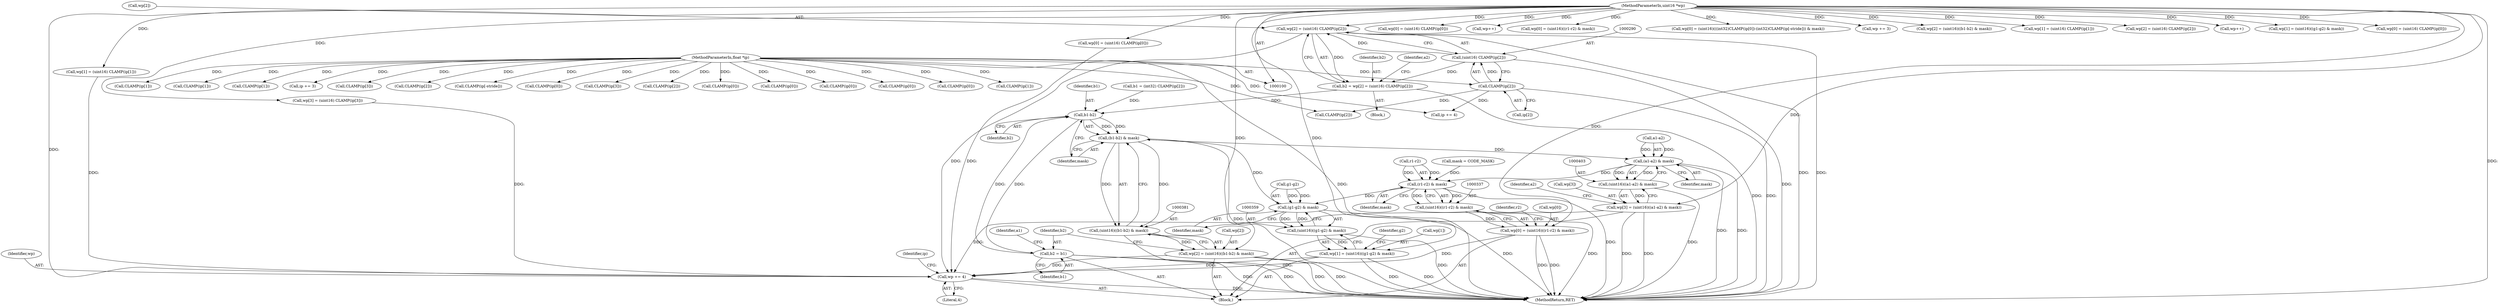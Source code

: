 digraph "0_libtiff_83a4b92815ea04969d494416eaae3d4c6b338e4a#diff-c8b4b355f9b5c06d585b23138e1c185f_1@pointer" {
"1000285" [label="(Call,wp[2] = (uint16) CLAMP(ip[2]))"];
"1000104" [label="(MethodParameterIn,uint16 *wp)"];
"1000289" [label="(Call,(uint16) CLAMP(ip[2]))"];
"1000291" [label="(Call,CLAMP(ip[2]))"];
"1000101" [label="(MethodParameterIn,float *ip)"];
"1000283" [label="(Call,b2 = wp[2] = (uint16) CLAMP(ip[2]))"];
"1000383" [label="(Call,b1-b2)"];
"1000382" [label="(Call,(b1-b2) & mask)"];
"1000380" [label="(Call,(uint16)((b1-b2) & mask))"];
"1000376" [label="(Call,wp[2] = (uint16)((b1-b2) & mask))"];
"1000318" [label="(Call,wp += 4)"];
"1000404" [label="(Call,(a1-a2) & mask)"];
"1000338" [label="(Call,(r1-r2) & mask)"];
"1000336" [label="(Call,(uint16)((r1-r2) & mask))"];
"1000332" [label="(Call,wp[0] = (uint16)((r1-r2) & mask))"];
"1000360" [label="(Call,(g1-g2) & mask)"];
"1000358" [label="(Call,(uint16)((g1-g2) & mask))"];
"1000354" [label="(Call,wp[1] = (uint16)((g1-g2) & mask))"];
"1000402" [label="(Call,(uint16)((a1-a2) & mask))"];
"1000398" [label="(Call,wp[3] = (uint16)((a1-a2) & mask))"];
"1000387" [label="(Call,b2 = b1)"];
"1000136" [label="(Call,wp[0] = (uint16) CLAMP(ip[0]))"];
"1000408" [label="(Identifier,mask)"];
"1000422" [label="(Call,CLAMP(ip[0]))"];
"1000342" [label="(Identifier,mask)"];
"1000322" [label="(Identifier,ip)"];
"1000339" [label="(Call,r1-r2)"];
"1000191" [label="(Call,CLAMP(ip[0]))"];
"1000426" [label="(Call,wp++)"];
"1000383" [label="(Call,b1-b2)"];
"1000319" [label="(Identifier,wp)"];
"1000402" [label="(Call,(uint16)((a1-a2) & mask))"];
"1000398" [label="(Call,wp[3] = (uint16)((a1-a2) & mask))"];
"1000318" [label="(Call,wp += 4)"];
"1000336" [label="(Call,(uint16)((r1-r2) & mask))"];
"1000360" [label="(Call,(g1-g2) & mask)"];
"1000361" [label="(Call,g1-g2)"];
"1000285" [label="(Call,wp[2] = (uint16) CLAMP(ip[2]))"];
"1000388" [label="(Identifier,b2)"];
"1000376" [label="(Call,wp[2] = (uint16)((b1-b2) & mask))"];
"1000292" [label="(Call,ip[2])"];
"1000284" [label="(Identifier,b2)"];
"1000384" [label="(Identifier,b1)"];
"1000195" [label="(Call,wp[0] = (uint16)((r1-r2) & mask))"];
"1000385" [label="(Identifier,b2)"];
"1000448" [label="(Call,CLAMP(ip[0]))"];
"1000279" [label="(Call,CLAMP(ip[1]))"];
"1000405" [label="(Call,a1-a2)"];
"1000213" [label="(Call,CLAMP(ip[1]))"];
"1000368" [label="(Call,b1 = (int32) CLAMP(ip[2]))"];
"1000104" [label="(MethodParameterIn,uint16 *wp)"];
"1000283" [label="(Call,b2 = wp[2] = (uint16) CLAMP(ip[2]))"];
"1000438" [label="(Call,wp[0] = (uint16)(((int32)CLAMP(ip[0])-(int32)CLAMP(ip[-stride])) & mask))"];
"1000101" [label="(MethodParameterIn,float *ip)"];
"1000399" [label="(Call,wp[3])"];
"1000377" [label="(Call,wp[2])"];
"1000181" [label="(Call,wp += 3)"];
"1000404" [label="(Call,(a1-a2) & mask)"];
"1000154" [label="(Call,CLAMP(ip[1]))"];
"1000387" [label="(Call,b2 = b1)"];
"1000291" [label="(Call,CLAMP(ip[2]))"];
"1000389" [label="(Identifier,b1)"];
"1000350" [label="(Call,CLAMP(ip[1]))"];
"1000261" [label="(Call,wp[0] = (uint16) CLAMP(ip[0]))"];
"1000320" [label="(Literal,4)"];
"1000184" [label="(Call,ip += 3)"];
"1000394" [label="(Call,CLAMP(ip[3]))"];
"1000358" [label="(Call,(uint16)((g1-g2) & mask))"];
"1000372" [label="(Call,CLAMP(ip[2]))"];
"1000382" [label="(Call,(b1-b2) & mask)"];
"1000338" [label="(Call,(r1-r2) & mask)"];
"1000380" [label="(Call,(uint16)((b1-b2) & mask))"];
"1000332" [label="(Call,wp[0] = (uint16)((r1-r2) & mask))"];
"1000286" [label="(Call,wp[2])"];
"1000354" [label="(Call,wp[1] = (uint16)((g1-g2) & mask))"];
"1000258" [label="(Block,)"];
"1000239" [label="(Call,wp[2] = (uint16)((b1-b2) & mask))"];
"1000148" [label="(Call,wp[1] = (uint16) CLAMP(ip[1]))"];
"1000166" [label="(Call,CLAMP(ip[2]))"];
"1000454" [label="(Call,CLAMP(ip[-stride]))"];
"1000296" [label="(Identifier,a2)"];
"1000160" [label="(Call,wp[2] = (uint16) CLAMP(ip[2]))"];
"1000273" [label="(Call,wp[1] = (uint16) CLAMP(ip[1]))"];
"1000460" [label="(Call,wp++)"];
"1000364" [label="(Identifier,mask)"];
"1000297" [label="(Call,wp[3] = (uint16) CLAMP(ip[3]))"];
"1000267" [label="(Call,CLAMP(ip[0]))"];
"1000410" [label="(Identifier,a2)"];
"1000303" [label="(Call,CLAMP(ip[3]))"];
"1000386" [label="(Identifier,mask)"];
"1000344" [label="(Identifier,r2)"];
"1000235" [label="(Call,CLAMP(ip[2]))"];
"1000121" [label="(Call,mask = CODE_MASK)"];
"1000391" [label="(Identifier,a1)"];
"1000289" [label="(Call,(uint16) CLAMP(ip[2]))"];
"1000217" [label="(Call,wp[1] = (uint16)((g1-g2) & mask))"];
"1000355" [label="(Call,wp[1])"];
"1000333" [label="(Call,wp[0])"];
"1000416" [label="(Call,wp[0] = (uint16) CLAMP(ip[0]))"];
"1000142" [label="(Call,CLAMP(ip[0]))"];
"1000328" [label="(Call,CLAMP(ip[0]))"];
"1000314" [label="(Block,)"];
"1000321" [label="(Call,ip += 4)"];
"1000366" [label="(Identifier,g2)"];
"1000465" [label="(MethodReturn,RET)"];
"1000285" -> "1000283"  [label="AST: "];
"1000285" -> "1000289"  [label="CFG: "];
"1000286" -> "1000285"  [label="AST: "];
"1000289" -> "1000285"  [label="AST: "];
"1000283" -> "1000285"  [label="CFG: "];
"1000285" -> "1000465"  [label="DDG: "];
"1000285" -> "1000465"  [label="DDG: "];
"1000285" -> "1000283"  [label="DDG: "];
"1000104" -> "1000285"  [label="DDG: "];
"1000289" -> "1000285"  [label="DDG: "];
"1000285" -> "1000318"  [label="DDG: "];
"1000104" -> "1000100"  [label="AST: "];
"1000104" -> "1000465"  [label="DDG: "];
"1000104" -> "1000136"  [label="DDG: "];
"1000104" -> "1000148"  [label="DDG: "];
"1000104" -> "1000160"  [label="DDG: "];
"1000104" -> "1000181"  [label="DDG: "];
"1000104" -> "1000195"  [label="DDG: "];
"1000104" -> "1000217"  [label="DDG: "];
"1000104" -> "1000239"  [label="DDG: "];
"1000104" -> "1000261"  [label="DDG: "];
"1000104" -> "1000273"  [label="DDG: "];
"1000104" -> "1000297"  [label="DDG: "];
"1000104" -> "1000318"  [label="DDG: "];
"1000104" -> "1000332"  [label="DDG: "];
"1000104" -> "1000354"  [label="DDG: "];
"1000104" -> "1000376"  [label="DDG: "];
"1000104" -> "1000398"  [label="DDG: "];
"1000104" -> "1000416"  [label="DDG: "];
"1000104" -> "1000426"  [label="DDG: "];
"1000104" -> "1000438"  [label="DDG: "];
"1000104" -> "1000460"  [label="DDG: "];
"1000289" -> "1000291"  [label="CFG: "];
"1000290" -> "1000289"  [label="AST: "];
"1000291" -> "1000289"  [label="AST: "];
"1000289" -> "1000465"  [label="DDG: "];
"1000289" -> "1000283"  [label="DDG: "];
"1000291" -> "1000289"  [label="DDG: "];
"1000291" -> "1000292"  [label="CFG: "];
"1000292" -> "1000291"  [label="AST: "];
"1000291" -> "1000465"  [label="DDG: "];
"1000101" -> "1000291"  [label="DDG: "];
"1000291" -> "1000321"  [label="DDG: "];
"1000291" -> "1000372"  [label="DDG: "];
"1000101" -> "1000100"  [label="AST: "];
"1000101" -> "1000465"  [label="DDG: "];
"1000101" -> "1000142"  [label="DDG: "];
"1000101" -> "1000154"  [label="DDG: "];
"1000101" -> "1000166"  [label="DDG: "];
"1000101" -> "1000184"  [label="DDG: "];
"1000101" -> "1000191"  [label="DDG: "];
"1000101" -> "1000213"  [label="DDG: "];
"1000101" -> "1000235"  [label="DDG: "];
"1000101" -> "1000267"  [label="DDG: "];
"1000101" -> "1000279"  [label="DDG: "];
"1000101" -> "1000303"  [label="DDG: "];
"1000101" -> "1000321"  [label="DDG: "];
"1000101" -> "1000328"  [label="DDG: "];
"1000101" -> "1000350"  [label="DDG: "];
"1000101" -> "1000372"  [label="DDG: "];
"1000101" -> "1000394"  [label="DDG: "];
"1000101" -> "1000422"  [label="DDG: "];
"1000101" -> "1000448"  [label="DDG: "];
"1000101" -> "1000454"  [label="DDG: "];
"1000283" -> "1000258"  [label="AST: "];
"1000284" -> "1000283"  [label="AST: "];
"1000296" -> "1000283"  [label="CFG: "];
"1000283" -> "1000465"  [label="DDG: "];
"1000283" -> "1000383"  [label="DDG: "];
"1000383" -> "1000382"  [label="AST: "];
"1000383" -> "1000385"  [label="CFG: "];
"1000384" -> "1000383"  [label="AST: "];
"1000385" -> "1000383"  [label="AST: "];
"1000386" -> "1000383"  [label="CFG: "];
"1000383" -> "1000382"  [label="DDG: "];
"1000383" -> "1000382"  [label="DDG: "];
"1000368" -> "1000383"  [label="DDG: "];
"1000387" -> "1000383"  [label="DDG: "];
"1000383" -> "1000387"  [label="DDG: "];
"1000382" -> "1000380"  [label="AST: "];
"1000382" -> "1000386"  [label="CFG: "];
"1000386" -> "1000382"  [label="AST: "];
"1000380" -> "1000382"  [label="CFG: "];
"1000382" -> "1000465"  [label="DDG: "];
"1000382" -> "1000380"  [label="DDG: "];
"1000382" -> "1000380"  [label="DDG: "];
"1000360" -> "1000382"  [label="DDG: "];
"1000382" -> "1000404"  [label="DDG: "];
"1000380" -> "1000376"  [label="AST: "];
"1000381" -> "1000380"  [label="AST: "];
"1000376" -> "1000380"  [label="CFG: "];
"1000380" -> "1000465"  [label="DDG: "];
"1000380" -> "1000376"  [label="DDG: "];
"1000376" -> "1000314"  [label="AST: "];
"1000377" -> "1000376"  [label="AST: "];
"1000388" -> "1000376"  [label="CFG: "];
"1000376" -> "1000465"  [label="DDG: "];
"1000376" -> "1000465"  [label="DDG: "];
"1000376" -> "1000318"  [label="DDG: "];
"1000318" -> "1000314"  [label="AST: "];
"1000318" -> "1000320"  [label="CFG: "];
"1000319" -> "1000318"  [label="AST: "];
"1000320" -> "1000318"  [label="AST: "];
"1000322" -> "1000318"  [label="CFG: "];
"1000318" -> "1000465"  [label="DDG: "];
"1000273" -> "1000318"  [label="DDG: "];
"1000261" -> "1000318"  [label="DDG: "];
"1000354" -> "1000318"  [label="DDG: "];
"1000398" -> "1000318"  [label="DDG: "];
"1000297" -> "1000318"  [label="DDG: "];
"1000332" -> "1000318"  [label="DDG: "];
"1000404" -> "1000402"  [label="AST: "];
"1000404" -> "1000408"  [label="CFG: "];
"1000405" -> "1000404"  [label="AST: "];
"1000408" -> "1000404"  [label="AST: "];
"1000402" -> "1000404"  [label="CFG: "];
"1000404" -> "1000465"  [label="DDG: "];
"1000404" -> "1000465"  [label="DDG: "];
"1000404" -> "1000338"  [label="DDG: "];
"1000404" -> "1000402"  [label="DDG: "];
"1000404" -> "1000402"  [label="DDG: "];
"1000405" -> "1000404"  [label="DDG: "];
"1000405" -> "1000404"  [label="DDG: "];
"1000338" -> "1000336"  [label="AST: "];
"1000338" -> "1000342"  [label="CFG: "];
"1000339" -> "1000338"  [label="AST: "];
"1000342" -> "1000338"  [label="AST: "];
"1000336" -> "1000338"  [label="CFG: "];
"1000338" -> "1000465"  [label="DDG: "];
"1000338" -> "1000336"  [label="DDG: "];
"1000338" -> "1000336"  [label="DDG: "];
"1000339" -> "1000338"  [label="DDG: "];
"1000339" -> "1000338"  [label="DDG: "];
"1000121" -> "1000338"  [label="DDG: "];
"1000338" -> "1000360"  [label="DDG: "];
"1000336" -> "1000332"  [label="AST: "];
"1000337" -> "1000336"  [label="AST: "];
"1000332" -> "1000336"  [label="CFG: "];
"1000336" -> "1000465"  [label="DDG: "];
"1000336" -> "1000332"  [label="DDG: "];
"1000332" -> "1000314"  [label="AST: "];
"1000333" -> "1000332"  [label="AST: "];
"1000344" -> "1000332"  [label="CFG: "];
"1000332" -> "1000465"  [label="DDG: "];
"1000332" -> "1000465"  [label="DDG: "];
"1000360" -> "1000358"  [label="AST: "];
"1000360" -> "1000364"  [label="CFG: "];
"1000361" -> "1000360"  [label="AST: "];
"1000364" -> "1000360"  [label="AST: "];
"1000358" -> "1000360"  [label="CFG: "];
"1000360" -> "1000465"  [label="DDG: "];
"1000360" -> "1000358"  [label="DDG: "];
"1000360" -> "1000358"  [label="DDG: "];
"1000361" -> "1000360"  [label="DDG: "];
"1000361" -> "1000360"  [label="DDG: "];
"1000358" -> "1000354"  [label="AST: "];
"1000359" -> "1000358"  [label="AST: "];
"1000354" -> "1000358"  [label="CFG: "];
"1000358" -> "1000465"  [label="DDG: "];
"1000358" -> "1000354"  [label="DDG: "];
"1000354" -> "1000314"  [label="AST: "];
"1000355" -> "1000354"  [label="AST: "];
"1000366" -> "1000354"  [label="CFG: "];
"1000354" -> "1000465"  [label="DDG: "];
"1000354" -> "1000465"  [label="DDG: "];
"1000402" -> "1000398"  [label="AST: "];
"1000403" -> "1000402"  [label="AST: "];
"1000398" -> "1000402"  [label="CFG: "];
"1000402" -> "1000465"  [label="DDG: "];
"1000402" -> "1000398"  [label="DDG: "];
"1000398" -> "1000314"  [label="AST: "];
"1000399" -> "1000398"  [label="AST: "];
"1000410" -> "1000398"  [label="CFG: "];
"1000398" -> "1000465"  [label="DDG: "];
"1000398" -> "1000465"  [label="DDG: "];
"1000387" -> "1000314"  [label="AST: "];
"1000387" -> "1000389"  [label="CFG: "];
"1000388" -> "1000387"  [label="AST: "];
"1000389" -> "1000387"  [label="AST: "];
"1000391" -> "1000387"  [label="CFG: "];
"1000387" -> "1000465"  [label="DDG: "];
"1000387" -> "1000465"  [label="DDG: "];
}

